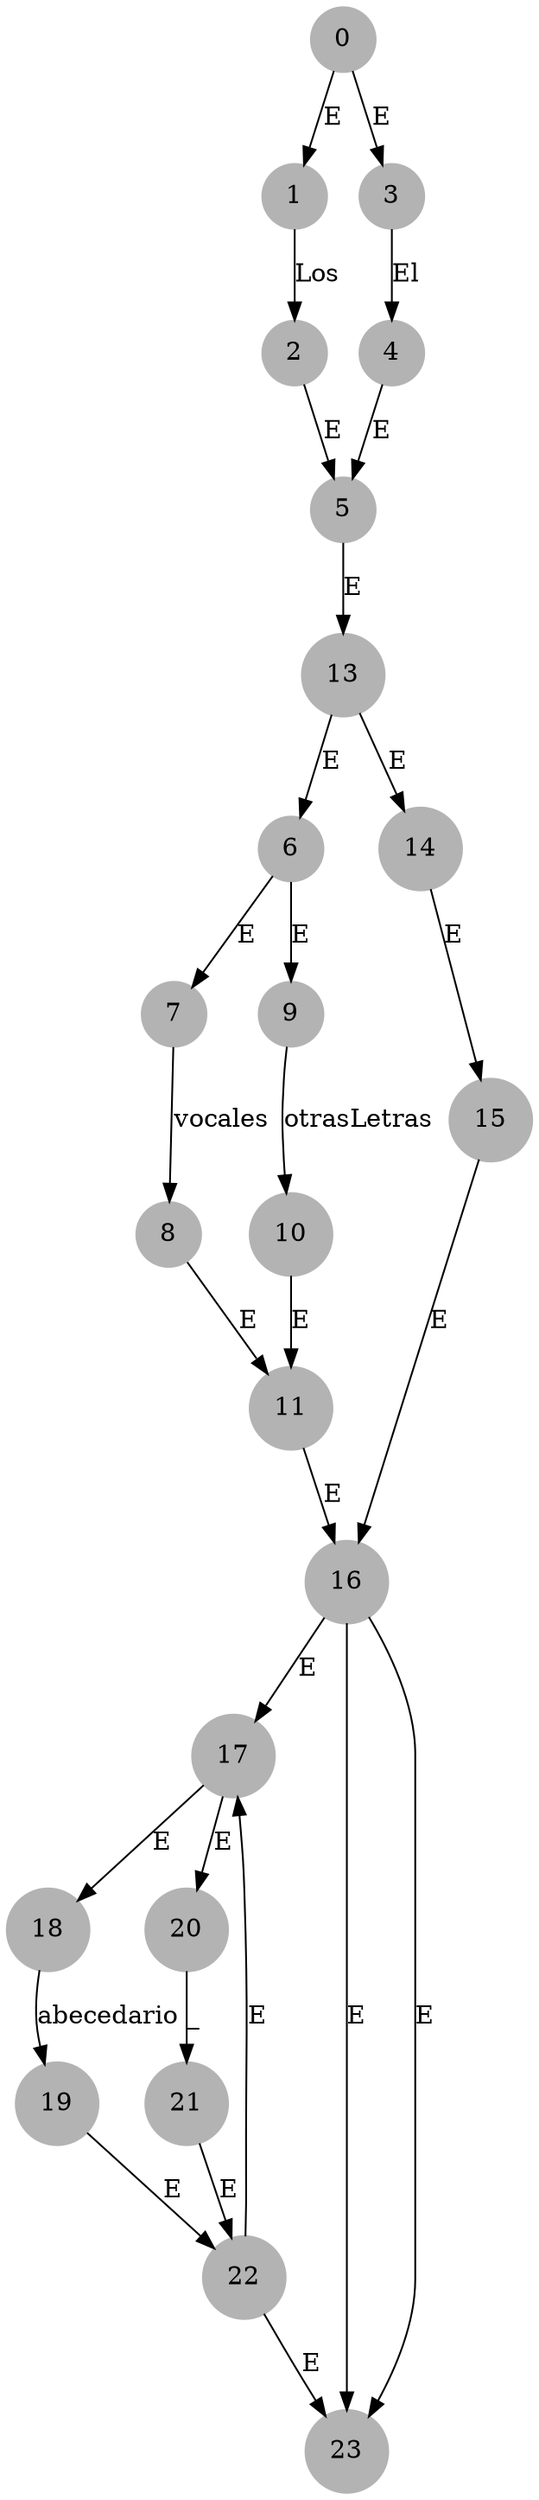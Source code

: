 digraph G{
node[shape=circle, style=filled, color= Gray70];
edge[color=black]
0->{1}[label="E"]
1->{2}[label="Los "]
0->{3}[label="E"]
3->{4}[label="El "]
2->{5}[label="E"]
4->{5}[label="E"]
6->{7}[label="E"]
7->{8}[label=vocales]
6->{9}[label="E"]
9->{10}[label=otrasLetras]
8->{11}[label="E"]
10->{11}[label="E"]
13->{6}[label="E"]
13->{14}[label="E"]
14->{15}[label="E"]
15->{16}[label="E"]
11->{16}[label="E"]
17->{18}[label="E"]
18->{19}[label=abecedario]
17->{20}[label="E"]
20->{21}[label="_"]
19->{22}[label="E"]
21->{22}[label="E"]
22->{17}[label="E"]
16->{17}[label="E"]
16->{23}[label="E"]
22->{23}[label="E"]
16->{23}[label="E"]
5->{13}[label="E"]
}
